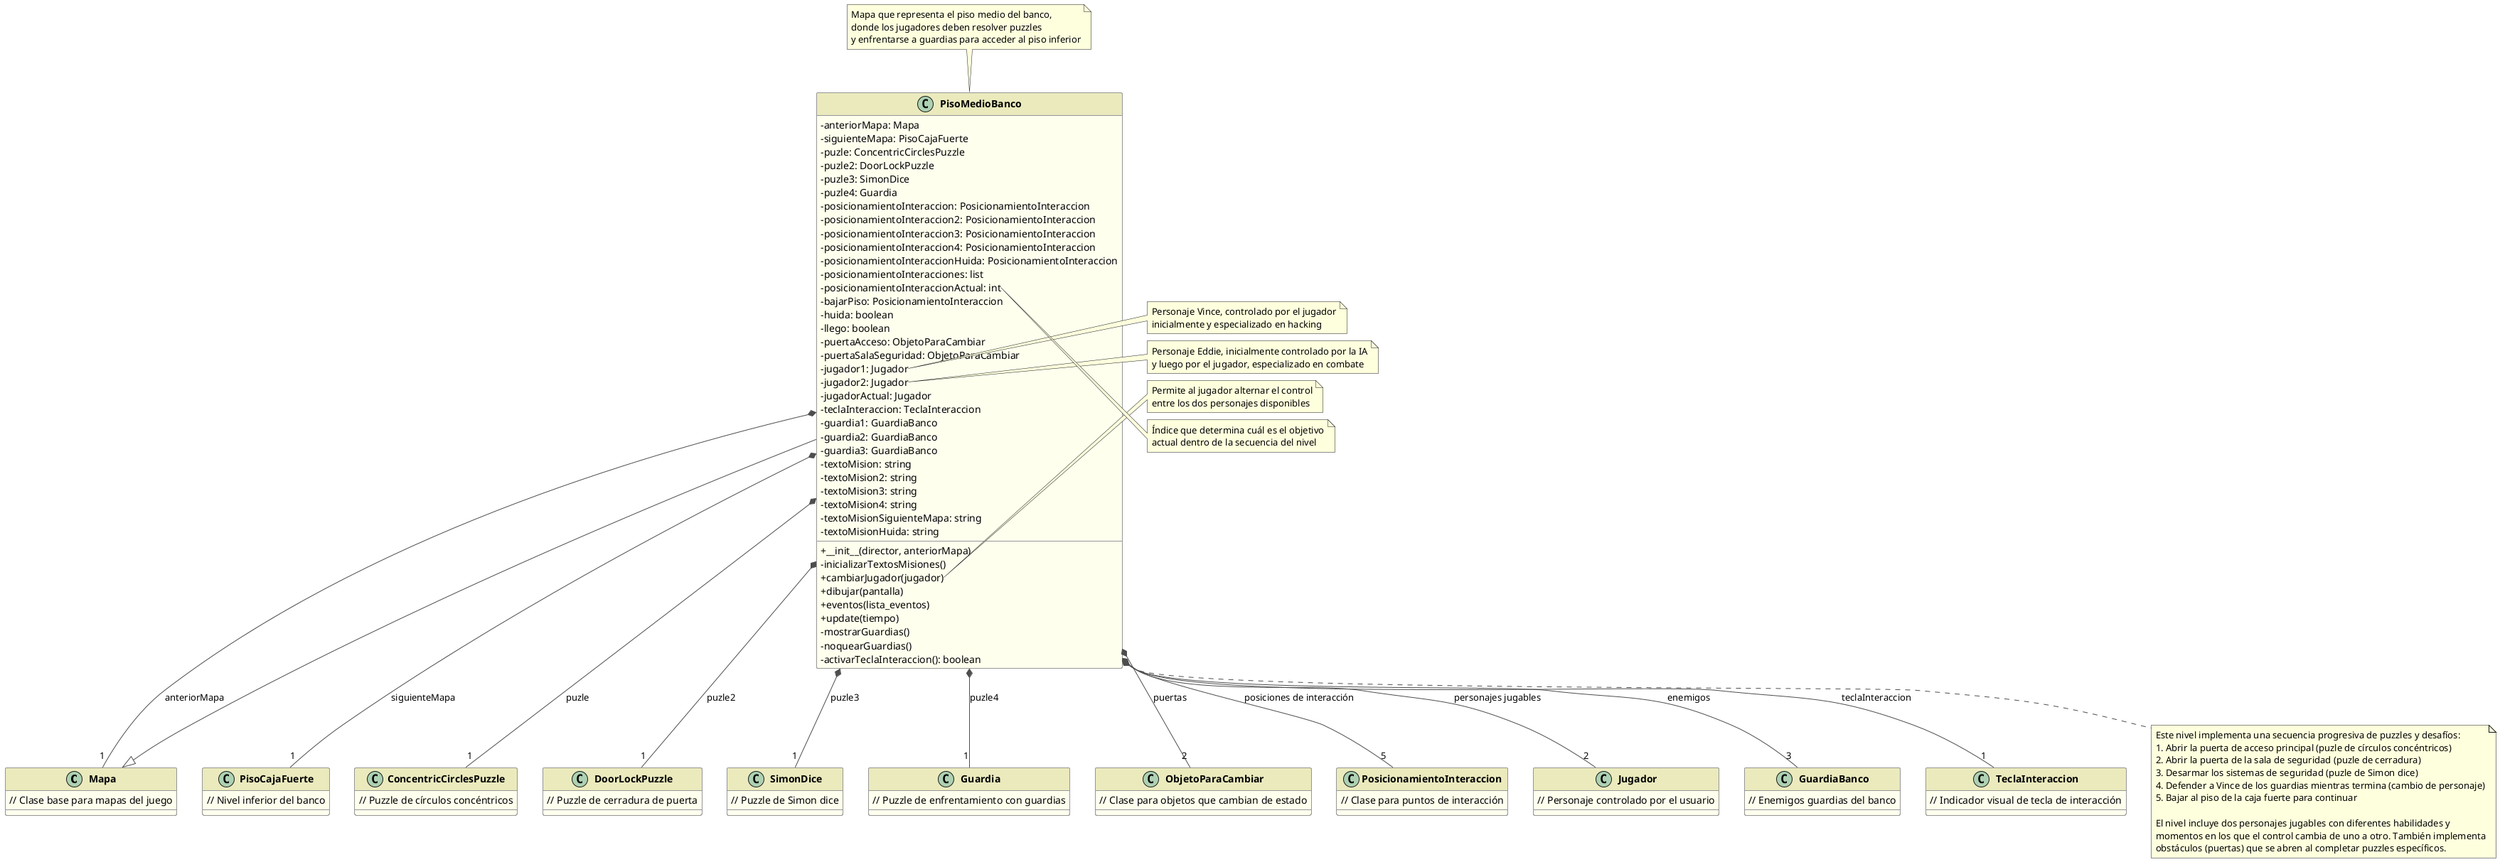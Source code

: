 @startuml PisoMedioBanco

skinparam classAttributeIconSize 0
skinparam classFontStyle bold
skinparam classBackgroundColor #FFFFEE
skinparam classBorderColor #969696
skinparam arrowColor #4D4D4D
skinparam shadowing false
skinparam stereotypeCBackgroundColor #CCE6FF

skinparam class {
  FontColor #000000
  HeaderBackgroundColor #EAEABD
  BorderThickness 1
}

class Mapa {
  // Clase base para mapas del juego
}

class PisoMedioBanco {
  -anteriorMapa: Mapa
  -siguienteMapa: PisoCajaFuerte
  -puzle: ConcentricCirclesPuzzle
  -puzle2: DoorLockPuzzle
  -puzle3: SimonDice
  -puzle4: Guardia
  -posicionamientoInteraccion: PosicionamientoInteraccion
  -posicionamientoInteraccion2: PosicionamientoInteraccion
  -posicionamientoInteraccion3: PosicionamientoInteraccion
  -posicionamientoInteraccion4: PosicionamientoInteraccion
  -posicionamientoInteraccionHuida: PosicionamientoInteraccion
  -posicionamientoInteracciones: list
  -posicionamientoInteraccionActual: int
  -bajarPiso: PosicionamientoInteraccion
  -huida: boolean
  -llego: boolean
  -puertaAcceso: ObjetoParaCambiar
  -puertaSalaSeguridad: ObjetoParaCambiar
  -jugador1: Jugador
  -jugador2: Jugador
  -jugadorActual: Jugador
  -teclaInteraccion: TeclaInteraccion
  -guardia1: GuardiaBanco
  -guardia2: GuardiaBanco
  -guardia3: GuardiaBanco
  -textoMision: string
  -textoMision2: string
  -textoMision3: string
  -textoMision4: string
  -textoMisionSiguienteMapa: string
  -textoMisionHuida: string
  +__init__(director, anteriorMapa)
  -inicializarTextosMisiones()
  +cambiarJugador(jugador)
  +dibujar(pantalla)
  +eventos(lista_eventos)
  +update(tiempo)
  -mostrarGuardias()
  -noquearGuardias()
  -activarTeclaInteraccion(): boolean
}

class PisoCajaFuerte {
  // Nivel inferior del banco
}

class ConcentricCirclesPuzzle {
  // Puzzle de círculos concéntricos
}

class DoorLockPuzzle {
  // Puzzle de cerradura de puerta
}

class SimonDice {
  // Puzzle de Simon dice
}

class Guardia {
  // Puzzle de enfrentamiento con guardias
}

class ObjetoParaCambiar {
  // Clase para objetos que cambian de estado
}

class PosicionamientoInteraccion {
  // Clase para puntos de interacción
}

class Jugador {
  // Personaje controlado por el usuario
}

class GuardiaBanco {
  // Enemigos guardias del banco
}

class TeclaInteraccion {
  // Indicador visual de tecla de interacción
}

' Relaciones
Mapa <|-- PisoMedioBanco
PisoMedioBanco *-- "1" PisoCajaFuerte : siguienteMapa
PisoMedioBanco *-- "1" ConcentricCirclesPuzzle : puzle
PisoMedioBanco *-- "1" DoorLockPuzzle : puzle2
PisoMedioBanco *-- "1" SimonDice : puzle3
PisoMedioBanco *-- "1" Guardia : puzle4
PisoMedioBanco *-- "5" PosicionamientoInteraccion : posiciones de interacción
PisoMedioBanco *-- "2" ObjetoParaCambiar : puertas
PisoMedioBanco *-- "2" Jugador : personajes jugables
PisoMedioBanco *-- "3" GuardiaBanco : enemigos
PisoMedioBanco *-- "1" TeclaInteraccion : teclaInteraccion
PisoMedioBanco *-- "1" Mapa : anteriorMapa

note top of PisoMedioBanco
  Mapa que representa el piso medio del banco,
  donde los jugadores deben resolver puzzles
  y enfrentarse a guardias para acceder al piso inferior
end note

note right of PisoMedioBanco::jugador1
  Personaje Vince, controlado por el jugador
  inicialmente y especializado en hacking
end note

note right of PisoMedioBanco::jugador2
  Personaje Eddie, inicialmente controlado por la IA
  y luego por el jugador, especializado en combate
end note

note right of PisoMedioBanco::cambiarJugador
  Permite al jugador alternar el control
  entre los dos personajes disponibles
end note

note right of PisoMedioBanco::posicionamientoInteraccionActual
  Índice que determina cuál es el objetivo
  actual dentro de la secuencia del nivel
end note

note bottom of PisoMedioBanco
  Este nivel implementa una secuencia progresiva de puzzles y desafíos:
  1. Abrir la puerta de acceso principal (puzle de círculos concéntricos)
  2. Abrir la puerta de la sala de seguridad (puzle de cerradura)
  3. Desarmar los sistemas de seguridad (puzle de Simon dice)
  4. Defender a Vince de los guardias mientras termina (cambio de personaje)
  5. Bajar al piso de la caja fuerte para continuar
  
  El nivel incluye dos personajes jugables con diferentes habilidades y
  momentos en los que el control cambia de uno a otro. También implementa
  obstáculos (puertas) que se abren al completar puzzles específicos.
end note

@enduml